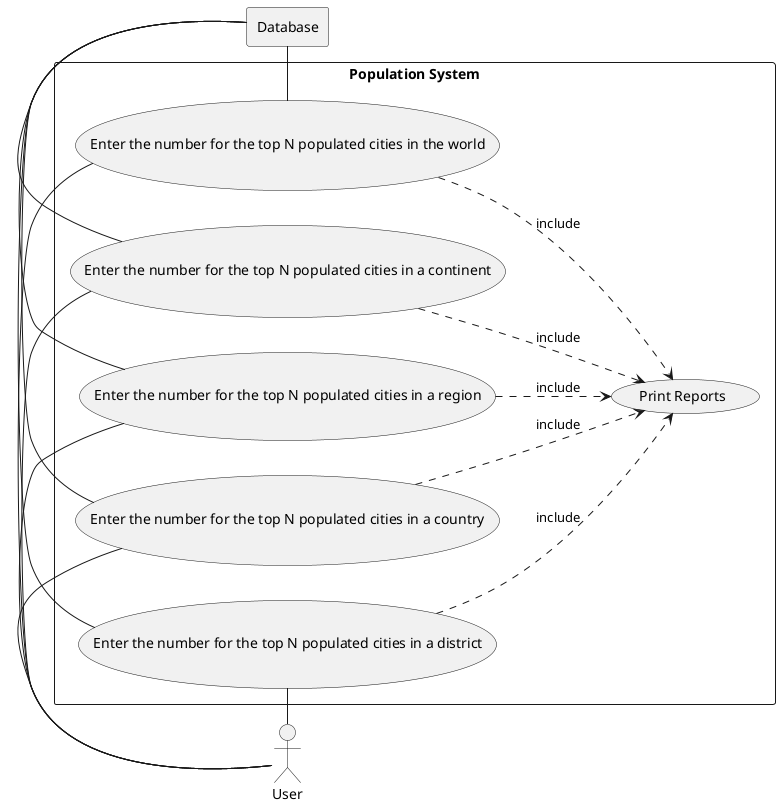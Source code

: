 @startuml
left to right direction
actor User as "User"

rectangle Database

rectangle "Population System" {
    usecase UC1 as "Enter the number for the top N populated cities in the world"
    usecase UC2 as "Enter the number for the top N populated cities in a continent"
    usecase UC3 as "Enter the number for the top N populated cities in a region"
    usecase UC4 as "Enter the number for the top N populated cities in a country"
    usecase UC5 as "Enter the number for the top N populated cities in a district"
    usecase UCa as "Print Reports"

    User - UC1
    User - UC2
    User - UC3
    User - UC4
    User - UC5


    UC1 ..> UCa : include
    UC2 ..> UCa : include
    UC3 ..> UCa : include
    UC4 ..> UCa : include
    UC5 ..> UCa : include

    UC1 - Database
    UC2 - Database
    UC3 - Database
    UC4 - Database
    UC5 - Database

}

@enduml